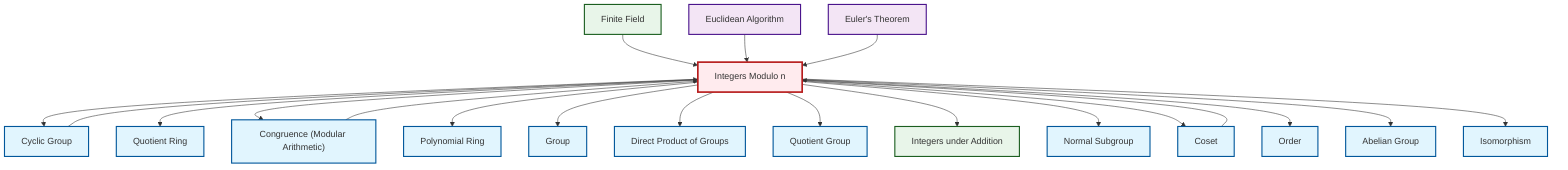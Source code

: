 graph TD
    classDef definition fill:#e1f5fe,stroke:#01579b,stroke-width:2px
    classDef theorem fill:#f3e5f5,stroke:#4a148c,stroke-width:2px
    classDef axiom fill:#fff3e0,stroke:#e65100,stroke-width:2px
    classDef example fill:#e8f5e9,stroke:#1b5e20,stroke-width:2px
    classDef current fill:#ffebee,stroke:#b71c1c,stroke-width:3px
    def-group["Group"]:::definition
    def-abelian-group["Abelian Group"]:::definition
    thm-euler["Euler's Theorem"]:::theorem
    def-quotient-group["Quotient Group"]:::definition
    def-normal-subgroup["Normal Subgroup"]:::definition
    def-quotient-ring["Quotient Ring"]:::definition
    def-isomorphism["Isomorphism"]:::definition
    ex-integers-addition["Integers under Addition"]:::example
    def-cyclic-group["Cyclic Group"]:::definition
    def-order["Order"]:::definition
    def-congruence["Congruence (Modular Arithmetic)"]:::definition
    ex-finite-field["Finite Field"]:::example
    def-polynomial-ring["Polynomial Ring"]:::definition
    thm-euclidean-algorithm["Euclidean Algorithm"]:::theorem
    def-coset["Coset"]:::definition
    ex-quotient-integers-mod-n["Integers Modulo n"]:::example
    def-direct-product["Direct Product of Groups"]:::definition
    ex-quotient-integers-mod-n --> def-cyclic-group
    ex-quotient-integers-mod-n --> def-quotient-ring
    ex-quotient-integers-mod-n --> def-congruence
    ex-quotient-integers-mod-n --> def-polynomial-ring
    def-congruence --> ex-quotient-integers-mod-n
    ex-quotient-integers-mod-n --> def-group
    ex-quotient-integers-mod-n --> def-direct-product
    ex-quotient-integers-mod-n --> def-quotient-group
    ex-quotient-integers-mod-n --> ex-integers-addition
    ex-quotient-integers-mod-n --> def-normal-subgroup
    ex-quotient-integers-mod-n --> def-coset
    ex-finite-field --> ex-quotient-integers-mod-n
    thm-euclidean-algorithm --> ex-quotient-integers-mod-n
    thm-euler --> ex-quotient-integers-mod-n
    def-cyclic-group --> ex-quotient-integers-mod-n
    ex-quotient-integers-mod-n --> def-order
    def-coset --> ex-quotient-integers-mod-n
    ex-quotient-integers-mod-n --> def-abelian-group
    ex-quotient-integers-mod-n --> def-isomorphism
    class ex-quotient-integers-mod-n current